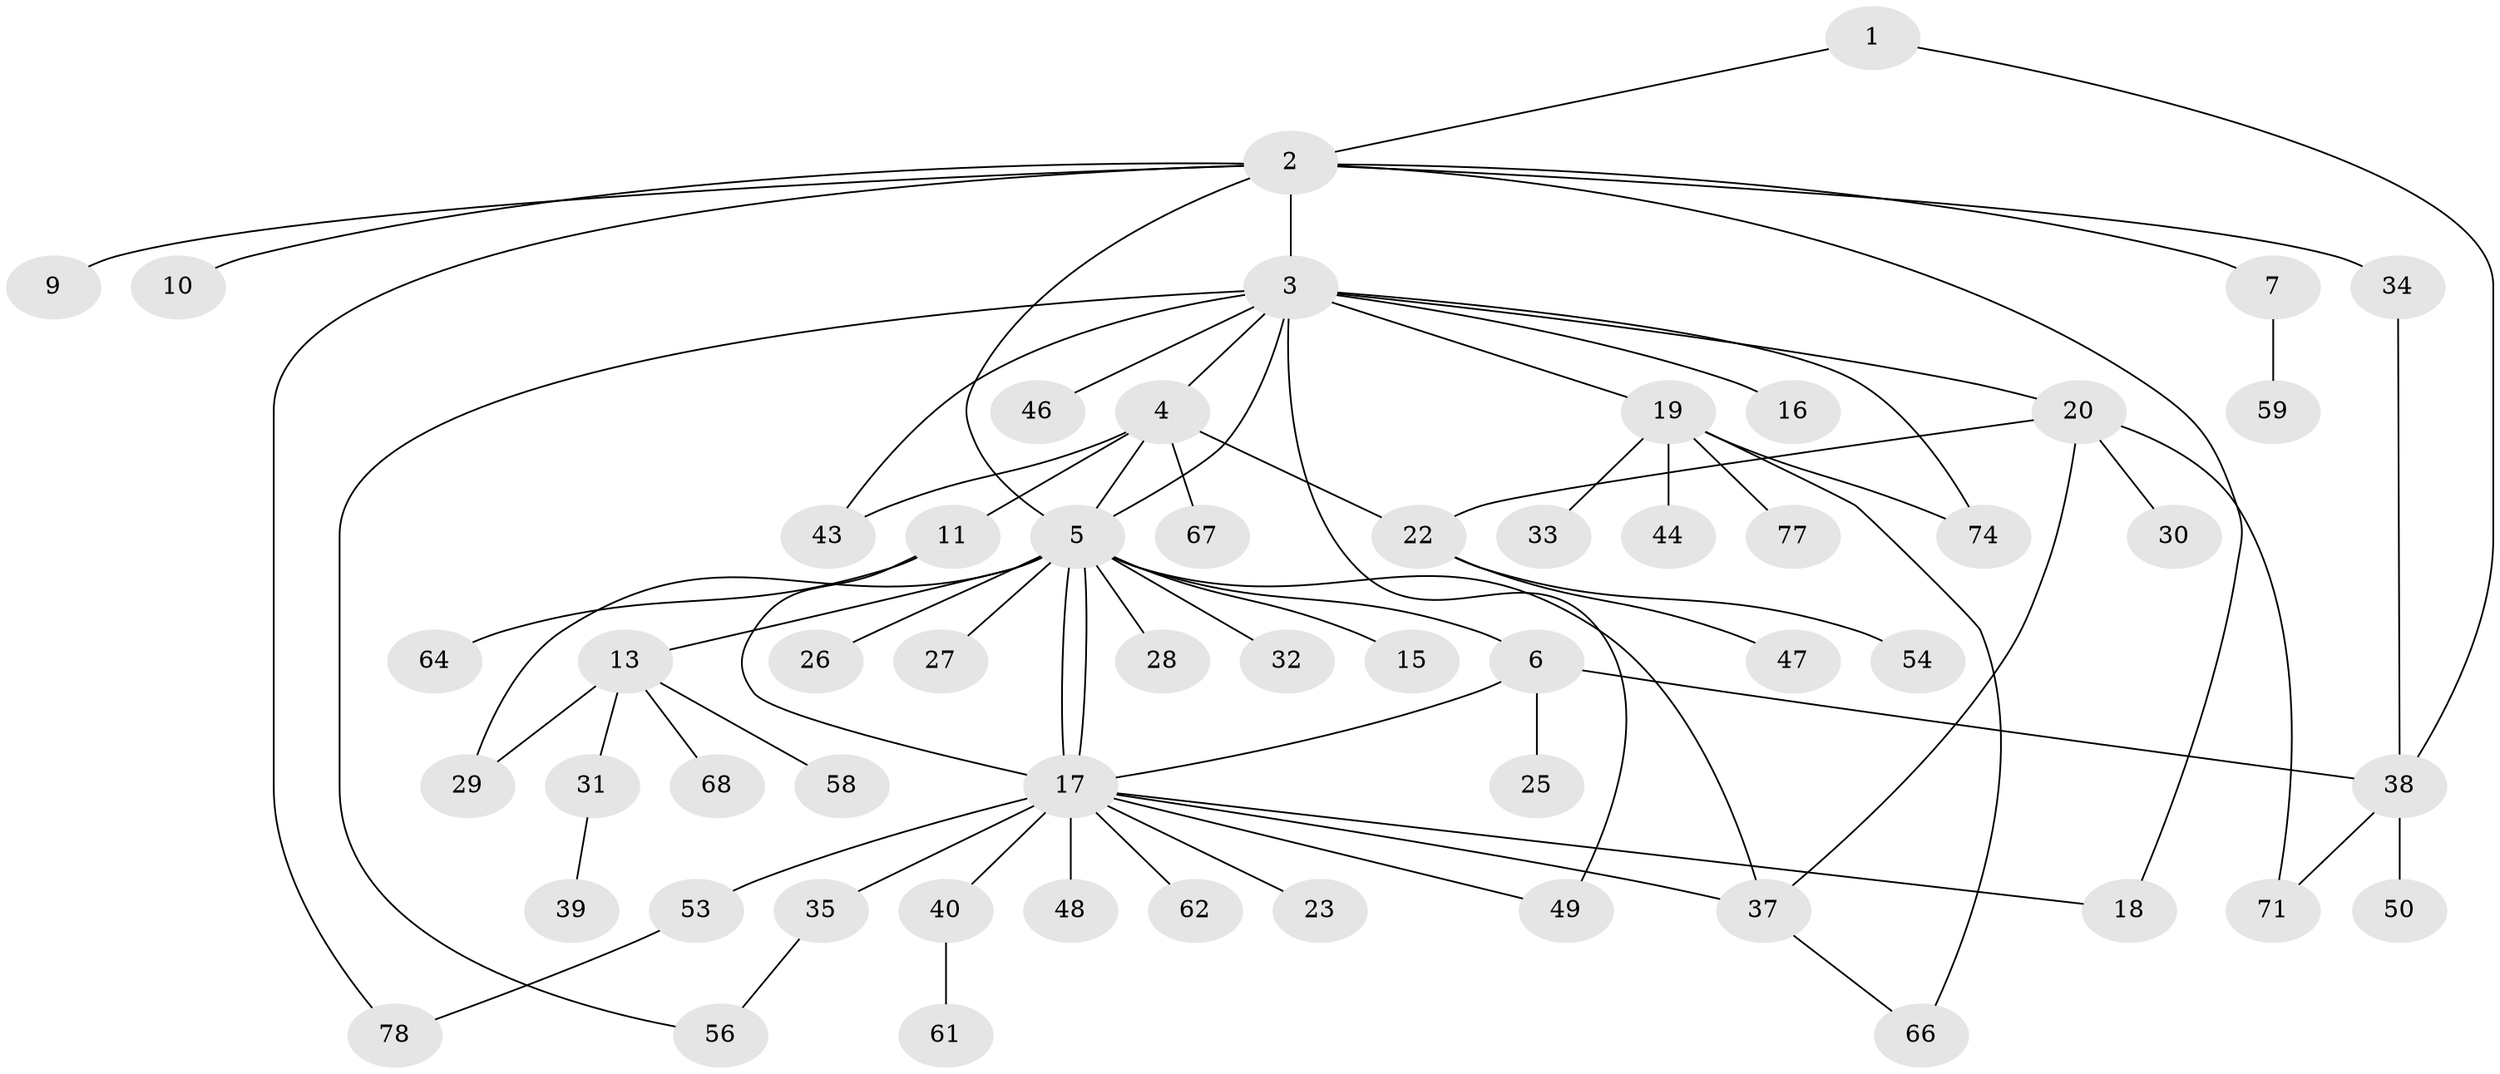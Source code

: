 // original degree distribution, {2: 0.2875, 10: 0.0125, 12: 0.025, 4: 0.0625, 16: 0.0125, 3: 0.1125, 1: 0.4375, 5: 0.0375, 7: 0.0125}
// Generated by graph-tools (version 1.1) at 2025/41/03/06/25 10:41:51]
// undirected, 56 vertices, 74 edges
graph export_dot {
graph [start="1"]
  node [color=gray90,style=filled];
  1;
  2 [super="+21"];
  3 [super="+41"];
  4 [super="+24"];
  5 [super="+45"];
  6 [super="+8"];
  7;
  9 [super="+12"];
  10 [super="+14"];
  11 [super="+72"];
  13 [super="+36"];
  15;
  16;
  17 [super="+80"];
  18;
  19 [super="+65"];
  20 [super="+42"];
  22;
  23;
  25;
  26 [super="+69"];
  27 [super="+55"];
  28 [super="+52"];
  29;
  30;
  31;
  32;
  33;
  34;
  35 [super="+75"];
  37 [super="+76"];
  38 [super="+73"];
  39;
  40;
  43 [super="+57"];
  44;
  46;
  47 [super="+51"];
  48;
  49 [super="+63"];
  50;
  53;
  54 [super="+60"];
  56;
  58;
  59 [super="+70"];
  61;
  62;
  64;
  66;
  67;
  68;
  71;
  74;
  77;
  78 [super="+79"];
  1 -- 2;
  1 -- 38;
  2 -- 3;
  2 -- 5;
  2 -- 7;
  2 -- 9;
  2 -- 10;
  2 -- 18;
  2 -- 34;
  2 -- 78;
  3 -- 4;
  3 -- 5;
  3 -- 16;
  3 -- 19;
  3 -- 20;
  3 -- 43;
  3 -- 46;
  3 -- 49;
  3 -- 56;
  3 -- 74;
  4 -- 11;
  4 -- 43 [weight=2];
  4 -- 67;
  4 -- 5;
  4 -- 22;
  5 -- 6;
  5 -- 13 [weight=2];
  5 -- 15;
  5 -- 17;
  5 -- 17;
  5 -- 26;
  5 -- 27;
  5 -- 28;
  5 -- 29;
  5 -- 32;
  5 -- 37;
  6 -- 25;
  6 -- 38;
  6 -- 17;
  7 -- 59;
  11 -- 64;
  11 -- 17;
  13 -- 29;
  13 -- 31;
  13 -- 68;
  13 -- 58;
  17 -- 23;
  17 -- 35;
  17 -- 37;
  17 -- 40;
  17 -- 48;
  17 -- 49;
  17 -- 53;
  17 -- 62;
  17 -- 18;
  19 -- 33;
  19 -- 44;
  19 -- 66;
  19 -- 74;
  19 -- 77;
  20 -- 22;
  20 -- 30;
  20 -- 71;
  20 -- 37;
  22 -- 47;
  22 -- 54;
  31 -- 39;
  34 -- 38;
  35 -- 56;
  37 -- 66;
  38 -- 50;
  38 -- 71;
  40 -- 61;
  53 -- 78;
}
